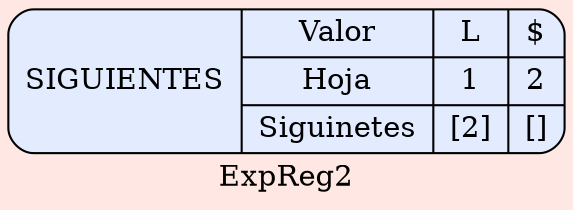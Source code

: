digraph structs { 
  bgcolor = "#FFE8E3"   
 node [shape=Mrecord fillcolor="#E3EBFF" style =filled];
label ="ExpReg2"
struct1 [label="SIGUIENTES| { Valor | Hoja| Siguinetes } | 
{ L| 1 | [2]}|
{ $| 2 | []}
"];
 }